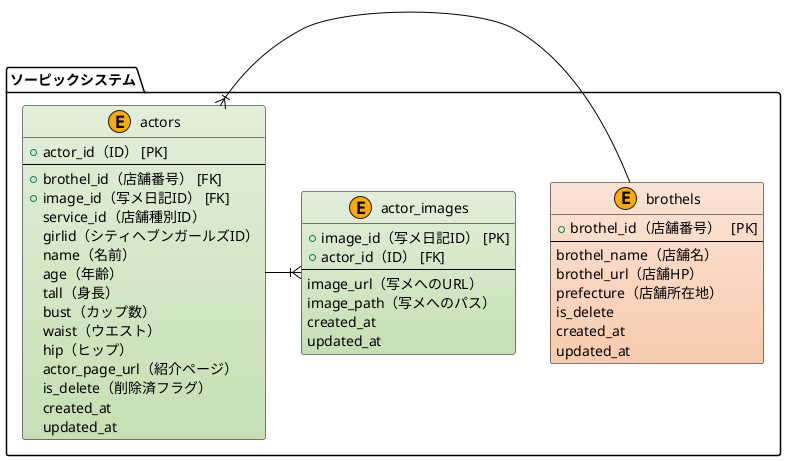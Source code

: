 @startuml

/'
  図の中で目立たせたいエンティティに着色するための
  色の名前（定数）を定義します。
'/
!define MAIN_ENTITY #E2EFDA-C6E0B4
!define MAIN_ENTITY_2 #FCE4D6-F8CBAD

/' 他の色も、用途が分りやすいように名前をつけます。 '/
!define METAL #F2F2F2-D9D9D9
!define MASTER_MARK_COLOR AAFFAA
!define TRANSACTION_MARK_COLOR FFAA00

/'
  デフォルトのスタイルを設定します。
  この場合の指定は class です。entity ではエラーになります。
'/
skinparam class {
    BackgroundColor METAL
    BorderColor Black
    ArrowColor Black
}

package "ソーピックシステム" as target_system {
    entity "actors" as actors <<E,TRANSACTION_MARK_COLOR>> MAIN_ENTITY {
        + actor_id（ID） [PK]
        --
        + brothel_id（店舗番号） [FK]
        + image_id（写メ日記ID） [FK]
        service_id（店舗種別ID）
        girlid（シティヘブンガールズID）
        name（名前）
        age（年齢）
        tall（身長）
        bust（カップ数）
        waist（ウエスト）
        hip（ヒップ）
        actor_page_url（紹介ページ）
        is_delete（削除済フラグ）
        created_at
        updated_at
    }

    entity "actor_images" as actor_images <<E, TRANSACTION_MARK_COLOR>> MAIN_ENTITY {
        + image_id（写メ日記ID） [PK]
        + actor_id（ID） [FK]
        --
        image_url（写メへのURL）
        image_path（写メへのパス）
        created_at
        updated_at
    }

    entity "brothels" as brothels <<E, TRANSACTION_MARK_COLOR>> MAIN_ENTITY_2 {
        + brothel_id（店舗番号）   [PK]
        --
        brothel_name（店舗名）
        brothel_url（店舗HP）
        prefecture（店舗所在地）
        is_delete
        created_at
        updated_at
    }
}

actors          }|-ri-     brothels
actors          -ri-|{     actor_images

@enduml

